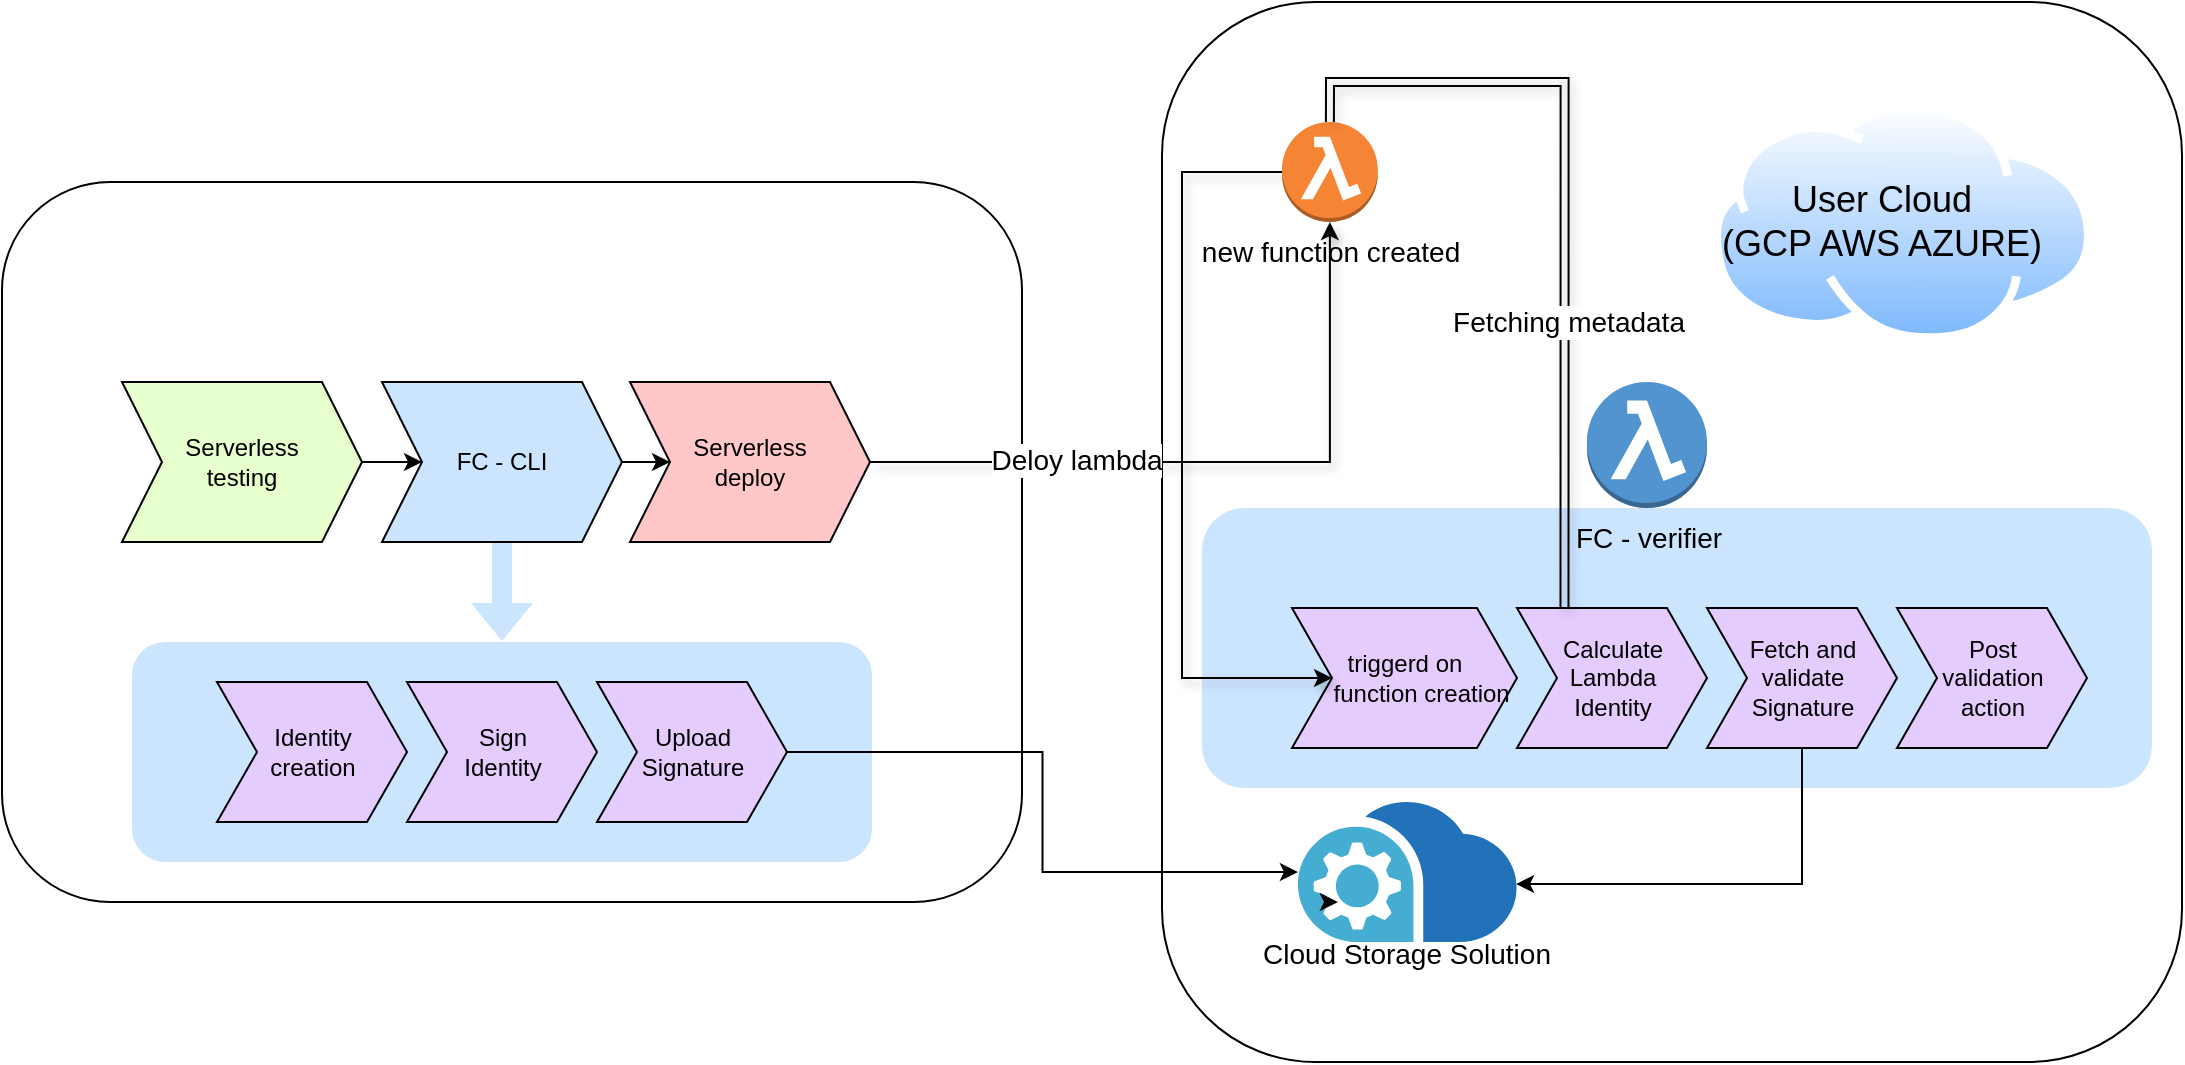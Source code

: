 <mxfile version="20.5.1" type="device"><diagram id="-HgiQrfONqeiPnJjhY1v" name="Page-1"><mxGraphModel dx="2272" dy="794" grid="1" gridSize="10" guides="1" tooltips="1" connect="1" arrows="1" fold="1" page="1" pageScale="1" pageWidth="850" pageHeight="1100" math="0" shadow="0"><root><mxCell id="0"/><mxCell id="1" parent="0"/><mxCell id="k50NTGrkXmJpJMVRb5hf-2" value="" style="rounded=1;whiteSpace=wrap;html=1;fillColor=#FFFFFF;" parent="1" vertex="1"><mxGeometry x="-80" y="140" width="510" height="360" as="geometry"/></mxCell><mxCell id="k50NTGrkXmJpJMVRb5hf-23" value="" style="rounded=1;whiteSpace=wrap;html=1;fillColor=#CCE5FF;strokeColor=none;" parent="1" vertex="1"><mxGeometry x="-15" y="370" width="370" height="110" as="geometry"/></mxCell><mxCell id="k50NTGrkXmJpJMVRb5hf-16" style="edgeStyle=orthogonalEdgeStyle;rounded=0;orthogonalLoop=1;jettySize=auto;html=1;exitX=1;exitY=0.5;exitDx=0;exitDy=0;" parent="1" source="k50NTGrkXmJpJMVRb5hf-5" target="k50NTGrkXmJpJMVRb5hf-13" edge="1"><mxGeometry relative="1" as="geometry"/></mxCell><mxCell id="k50NTGrkXmJpJMVRb5hf-5" value="FC - CLI" style="shape=step;perimeter=stepPerimeter;whiteSpace=wrap;html=1;fixedSize=1;fillColor=#CCE5FF;" parent="1" vertex="1"><mxGeometry x="110" y="240" width="120" height="80" as="geometry"/></mxCell><mxCell id="k50NTGrkXmJpJMVRb5hf-17" value="" style="edgeStyle=orthogonalEdgeStyle;rounded=0;orthogonalLoop=1;jettySize=auto;html=1;" parent="1" source="k50NTGrkXmJpJMVRb5hf-12" target="k50NTGrkXmJpJMVRb5hf-5" edge="1"><mxGeometry relative="1" as="geometry"/></mxCell><mxCell id="k50NTGrkXmJpJMVRb5hf-12" value="Serverless &lt;br&gt;testing" style="shape=step;perimeter=stepPerimeter;whiteSpace=wrap;html=1;fixedSize=1;fillColor=#E6FFCC;" parent="1" vertex="1"><mxGeometry x="-20" y="240" width="120" height="80" as="geometry"/></mxCell><mxCell id="k50NTGrkXmJpJMVRb5hf-13" value="Serverless &lt;br&gt;deploy" style="shape=step;perimeter=stepPerimeter;whiteSpace=wrap;html=1;fixedSize=1;fillColor=#FFC7C7;" parent="1" vertex="1"><mxGeometry x="234" y="240" width="120" height="80" as="geometry"/></mxCell><mxCell id="k50NTGrkXmJpJMVRb5hf-18" value="" style="shape=image;verticalLabelPosition=bottom;labelBackgroundColor=default;verticalAlign=top;aspect=fixed;imageAspect=0;image=https://res.cloudinary.com/lumigo-production/w_800,h_400,c_fit/dpr_auto,w_auto,q_auto:eco/wp-website/2020/01/devops-1982x991-1.png;" parent="1" vertex="1"><mxGeometry x="90" y="150" width="160" height="80" as="geometry"/></mxCell><mxCell id="k50NTGrkXmJpJMVRb5hf-20" value="Identity&lt;br&gt; creation" style="shape=step;perimeter=stepPerimeter;whiteSpace=wrap;html=1;fixedSize=1;fillColor=#E5CCFF;" parent="1" vertex="1"><mxGeometry x="27.5" y="390" width="95" height="70" as="geometry"/></mxCell><mxCell id="k50NTGrkXmJpJMVRb5hf-21" value="Sign&lt;br&gt;Identity" style="shape=step;perimeter=stepPerimeter;whiteSpace=wrap;html=1;fixedSize=1;fillColor=#E5CCFF;" parent="1" vertex="1"><mxGeometry x="122.5" y="390" width="95" height="70" as="geometry"/></mxCell><mxCell id="k50NTGrkXmJpJMVRb5hf-22" value="Upload &lt;br&gt;Signature" style="shape=step;perimeter=stepPerimeter;whiteSpace=wrap;html=1;fixedSize=1;fillColor=#E5CCFF;" parent="1" vertex="1"><mxGeometry x="217.5" y="390" width="95" height="70" as="geometry"/></mxCell><mxCell id="k50NTGrkXmJpJMVRb5hf-24" value="" style="shape=flexArrow;endArrow=classic;html=1;rounded=0;entryX=0.5;entryY=0;entryDx=0;entryDy=0;exitX=0.5;exitY=1;exitDx=0;exitDy=0;strokeColor=none;fillColor=#CCE5FF;" parent="1" source="k50NTGrkXmJpJMVRb5hf-5" target="k50NTGrkXmJpJMVRb5hf-23" edge="1"><mxGeometry width="50" height="50" relative="1" as="geometry"><mxPoint x="360" y="300" as="sourcePoint"/><mxPoint x="410" y="250" as="targetPoint"/></mxGeometry></mxCell><mxCell id="k50NTGrkXmJpJMVRb5hf-25" value="" style="rounded=1;whiteSpace=wrap;html=1;strokeColor=#000000;fillColor=#FFFFFF;" parent="1" vertex="1"><mxGeometry x="500" y="50" width="510" height="530" as="geometry"/></mxCell><mxCell id="k50NTGrkXmJpJMVRb5hf-32" style="edgeStyle=orthogonalEdgeStyle;rounded=0;orthogonalLoop=1;jettySize=auto;html=1;exitX=1;exitY=0.5;exitDx=0;exitDy=0;fontSize=18;fillColor=#CCE5FF;" parent="1" source="k50NTGrkXmJpJMVRb5hf-22" target="k50NTGrkXmJpJMVRb5hf-28" edge="1"><mxGeometry relative="1" as="geometry"/></mxCell><mxCell id="k50NTGrkXmJpJMVRb5hf-46" value="" style="group" parent="1" vertex="1" connectable="0"><mxGeometry x="520" y="240" width="475" height="203" as="geometry"/></mxCell><mxCell id="k50NTGrkXmJpJMVRb5hf-41" value="" style="rounded=1;whiteSpace=wrap;html=1;fillColor=#CCE5FF;strokeColor=none;" parent="k50NTGrkXmJpJMVRb5hf-46" vertex="1"><mxGeometry y="63" width="475" height="140" as="geometry"/></mxCell><mxCell id="k50NTGrkXmJpJMVRb5hf-42" value="&lt;div&gt;triggerd on &lt;br&gt;&lt;/div&gt;&lt;div&gt;&amp;nbsp;&amp;nbsp;&amp;nbsp;&amp;nbsp; function creation &lt;/div&gt;" style="shape=step;perimeter=stepPerimeter;whiteSpace=wrap;html=1;fixedSize=1;fillColor=#E5CCFF;" parent="k50NTGrkXmJpJMVRb5hf-46" vertex="1"><mxGeometry x="45" y="113" width="112.5" height="70" as="geometry"/></mxCell><mxCell id="k50NTGrkXmJpJMVRb5hf-43" value="&lt;div&gt;Calculate Lambda &lt;br&gt;&lt;/div&gt;&lt;div&gt;Identity&lt;/div&gt;" style="shape=step;perimeter=stepPerimeter;whiteSpace=wrap;html=1;fixedSize=1;fillColor=#E5CCFF;" parent="k50NTGrkXmJpJMVRb5hf-46" vertex="1"><mxGeometry x="157.5" y="113" width="95" height="70" as="geometry"/></mxCell><mxCell id="k50NTGrkXmJpJMVRb5hf-44" value="Fetch and validate Signature" style="shape=step;perimeter=stepPerimeter;whiteSpace=wrap;html=1;fixedSize=1;fillColor=#E5CCFF;" parent="k50NTGrkXmJpJMVRb5hf-46" vertex="1"><mxGeometry x="252.5" y="113" width="95" height="70" as="geometry"/></mxCell><mxCell id="k50NTGrkXmJpJMVRb5hf-45" value="&lt;div&gt;Post &lt;br&gt;&lt;/div&gt;&lt;div&gt;validation &lt;br&gt;&lt;/div&gt;&lt;div&gt;action&lt;/div&gt;" style="shape=step;perimeter=stepPerimeter;whiteSpace=wrap;html=1;fixedSize=1;fillColor=#E5CCFF;" parent="k50NTGrkXmJpJMVRb5hf-46" vertex="1"><mxGeometry x="347.5" y="113" width="95" height="70" as="geometry"/></mxCell><mxCell id="k50NTGrkXmJpJMVRb5hf-38" value="FC - verifier" style="outlineConnect=0;dashed=0;verticalLabelPosition=bottom;verticalAlign=top;align=center;html=1;shape=mxgraph.aws3.lambda_function;fillColor=#5294CF;gradientColor=none;strokeColor=#000000;fontSize=14;" parent="k50NTGrkXmJpJMVRb5hf-46" vertex="1"><mxGeometry x="192.5" width="60" height="63" as="geometry"/></mxCell><mxCell id="k50NTGrkXmJpJMVRb5hf-47" value="" style="group" parent="1" vertex="1" connectable="0"><mxGeometry x="710" y="100" width="300" height="120" as="geometry"/></mxCell><mxCell id="k50NTGrkXmJpJMVRb5hf-26" value="" style="aspect=fixed;perimeter=ellipsePerimeter;html=1;align=center;shadow=0;dashed=0;spacingTop=3;image;image=img/lib/active_directory/internet_cloud.svg;strokeColor=#000000;fillColor=#FFFFFF;" parent="k50NTGrkXmJpJMVRb5hf-47" vertex="1"><mxGeometry x="65" width="190.47" height="120" as="geometry"/></mxCell><mxCell id="k50NTGrkXmJpJMVRb5hf-27" value="&lt;font style=&quot;font-size: 18px;&quot;&gt;User Cloud&lt;br&gt;(GCP AWS AZURE)&lt;/font&gt;" style="text;html=1;strokeColor=none;fillColor=none;align=center;verticalAlign=middle;whiteSpace=wrap;rounded=0;" parent="k50NTGrkXmJpJMVRb5hf-47" vertex="1"><mxGeometry y="30" width="300" height="60" as="geometry"/></mxCell><mxCell id="k50NTGrkXmJpJMVRb5hf-49" value="" style="group" parent="1" vertex="1" connectable="0"><mxGeometry x="540.0" y="450" width="165.31" height="100" as="geometry"/></mxCell><mxCell id="k50NTGrkXmJpJMVRb5hf-28" value="" style="sketch=0;aspect=fixed;html=1;points=[];align=center;image;fontSize=12;image=img/lib/mscae/Data_Box_Edge_Data_Box_Gateway.svg;strokeColor=#000000;fillColor=#FFFFFF;" parent="k50NTGrkXmJpJMVRb5hf-49" vertex="1"><mxGeometry x="27.97" width="109.38" height="70" as="geometry"/></mxCell><mxCell id="k50NTGrkXmJpJMVRb5hf-33" value="&lt;font style=&quot;font-size: 14px;&quot;&gt;Cloud Storage Solution&lt;/font&gt;" style="text;html=1;strokeColor=none;fillColor=none;align=center;verticalAlign=middle;whiteSpace=wrap;rounded=0;fontSize=18;" parent="k50NTGrkXmJpJMVRb5hf-49" vertex="1"><mxGeometry y="50" width="165.31" height="50" as="geometry"/></mxCell><mxCell id="k50NTGrkXmJpJMVRb5hf-48" style="edgeStyle=orthogonalEdgeStyle;rounded=0;orthogonalLoop=1;jettySize=auto;html=1;exitX=0.25;exitY=0;exitDx=0;exitDy=0;entryX=0.29;entryY=0;entryDx=0;entryDy=0;entryPerimeter=0;fontSize=14;fillColor=#CCE5FF;" parent="k50NTGrkXmJpJMVRb5hf-49" source="k50NTGrkXmJpJMVRb5hf-33" target="k50NTGrkXmJpJMVRb5hf-33" edge="1"><mxGeometry relative="1" as="geometry"/></mxCell><mxCell id="k50NTGrkXmJpJMVRb5hf-72" style="edgeStyle=orthogonalEdgeStyle;rounded=0;orthogonalLoop=1;jettySize=auto;html=1;entryX=0;entryY=0.5;entryDx=0;entryDy=0;shadow=1;fontSize=14;fillColor=#CCE5FF;" parent="1" source="k50NTGrkXmJpJMVRb5hf-51" target="k50NTGrkXmJpJMVRb5hf-42" edge="1"><mxGeometry relative="1" as="geometry"><Array as="points"><mxPoint x="510" y="135"/><mxPoint x="510" y="388"/></Array></mxGeometry></mxCell><mxCell id="k50NTGrkXmJpJMVRb5hf-51" value="new function created" style="outlineConnect=0;dashed=0;verticalLabelPosition=bottom;verticalAlign=top;align=center;html=1;shape=mxgraph.aws3.lambda_function;fillColor=#F58534;gradientColor=none;strokeColor=#000000;fontSize=14;" parent="1" vertex="1"><mxGeometry x="560" y="110" width="47.92" height="50" as="geometry"/></mxCell><mxCell id="k50NTGrkXmJpJMVRb5hf-59" style="edgeStyle=orthogonalEdgeStyle;rounded=0;orthogonalLoop=1;jettySize=auto;html=1;exitX=0.5;exitY=1;exitDx=0;exitDy=0;entryX=0.997;entryY=0.586;entryDx=0;entryDy=0;entryPerimeter=0;fontSize=14;fillColor=#CCE5FF;" parent="1" source="k50NTGrkXmJpJMVRb5hf-44" target="k50NTGrkXmJpJMVRb5hf-28" edge="1"><mxGeometry relative="1" as="geometry"/></mxCell><mxCell id="k50NTGrkXmJpJMVRb5hf-65" style="edgeStyle=orthogonalEdgeStyle;rounded=0;orthogonalLoop=1;jettySize=auto;html=1;entryX=0.5;entryY=0;entryDx=0;entryDy=0;entryPerimeter=0;fontSize=14;fillColor=#CCE5FF;exitX=0.25;exitY=0;exitDx=0;exitDy=0;shape=link;shadow=1;" parent="1" source="k50NTGrkXmJpJMVRb5hf-43" target="k50NTGrkXmJpJMVRb5hf-51" edge="1"><mxGeometry relative="1" as="geometry"/></mxCell><mxCell id="k50NTGrkXmJpJMVRb5hf-66" value="Fetching metadata" style="edgeLabel;html=1;align=center;verticalAlign=middle;resizable=0;points=[];fontSize=14;" parent="k50NTGrkXmJpJMVRb5hf-65" vertex="1" connectable="0"><mxGeometry x="-0.283" y="-1" relative="1" as="geometry"><mxPoint as="offset"/></mxGeometry></mxCell><mxCell id="k50NTGrkXmJpJMVRb5hf-73" style="edgeStyle=orthogonalEdgeStyle;rounded=0;orthogonalLoop=1;jettySize=auto;html=1;shadow=1;fontSize=14;fillColor=#CCE5FF;" parent="1" source="k50NTGrkXmJpJMVRb5hf-13" target="k50NTGrkXmJpJMVRb5hf-51" edge="1"><mxGeometry relative="1" as="geometry"/></mxCell><mxCell id="k50NTGrkXmJpJMVRb5hf-74" value="Deloy lambda" style="edgeLabel;html=1;align=center;verticalAlign=middle;resizable=0;points=[];fontSize=14;" parent="k50NTGrkXmJpJMVRb5hf-73" vertex="1" connectable="0"><mxGeometry x="-0.411" y="1" relative="1" as="geometry"><mxPoint as="offset"/></mxGeometry></mxCell></root></mxGraphModel></diagram></mxfile>